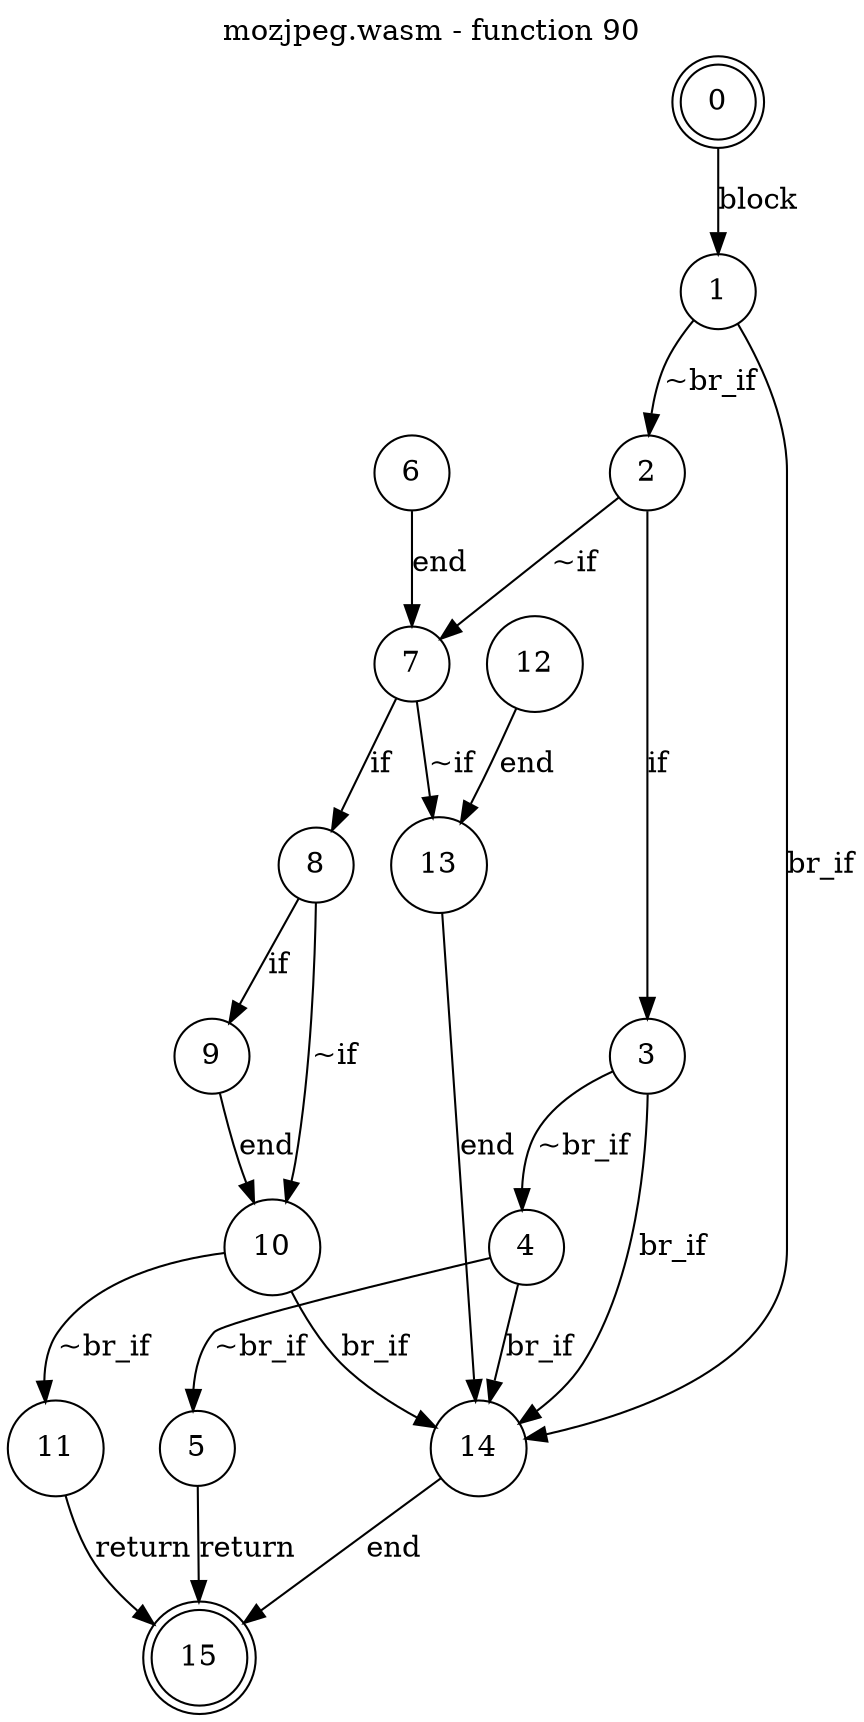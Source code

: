 digraph finite_state_machine {
    label = "mozjpeg.wasm - function 90"
    labelloc =  t
    labelfontsize = 16
    labelfontcolor = black
    labelfontname = "Helvetica"
    node [shape = doublecircle]; 0 15;
    node [shape = circle];
    0 -> 1[label = "block"];
    1 -> 2[label = "~br_if"];
    1 -> 14[label = "br_if"];
    2 -> 3[label = "if"];
    2 -> 7[label = "~if"];
    3 -> 4[label = "~br_if"];
    3 -> 14[label = "br_if"];
    4 -> 5[label = "~br_if"];
    4 -> 14[label = "br_if"];
    5 -> 15[label = "return"];
    6 -> 7[label = "end"];
    7 -> 8[label = "if"];
    7 -> 13[label = "~if"];
    8 -> 9[label = "if"];
    8 -> 10[label = "~if"];
    9 -> 10[label = "end"];
    10 -> 11[label = "~br_if"];
    10 -> 14[label = "br_if"];
    11 -> 15[label = "return"];
    12 -> 13[label = "end"];
    13 -> 14[label = "end"];
    14 -> 15[label = "end"];
}
